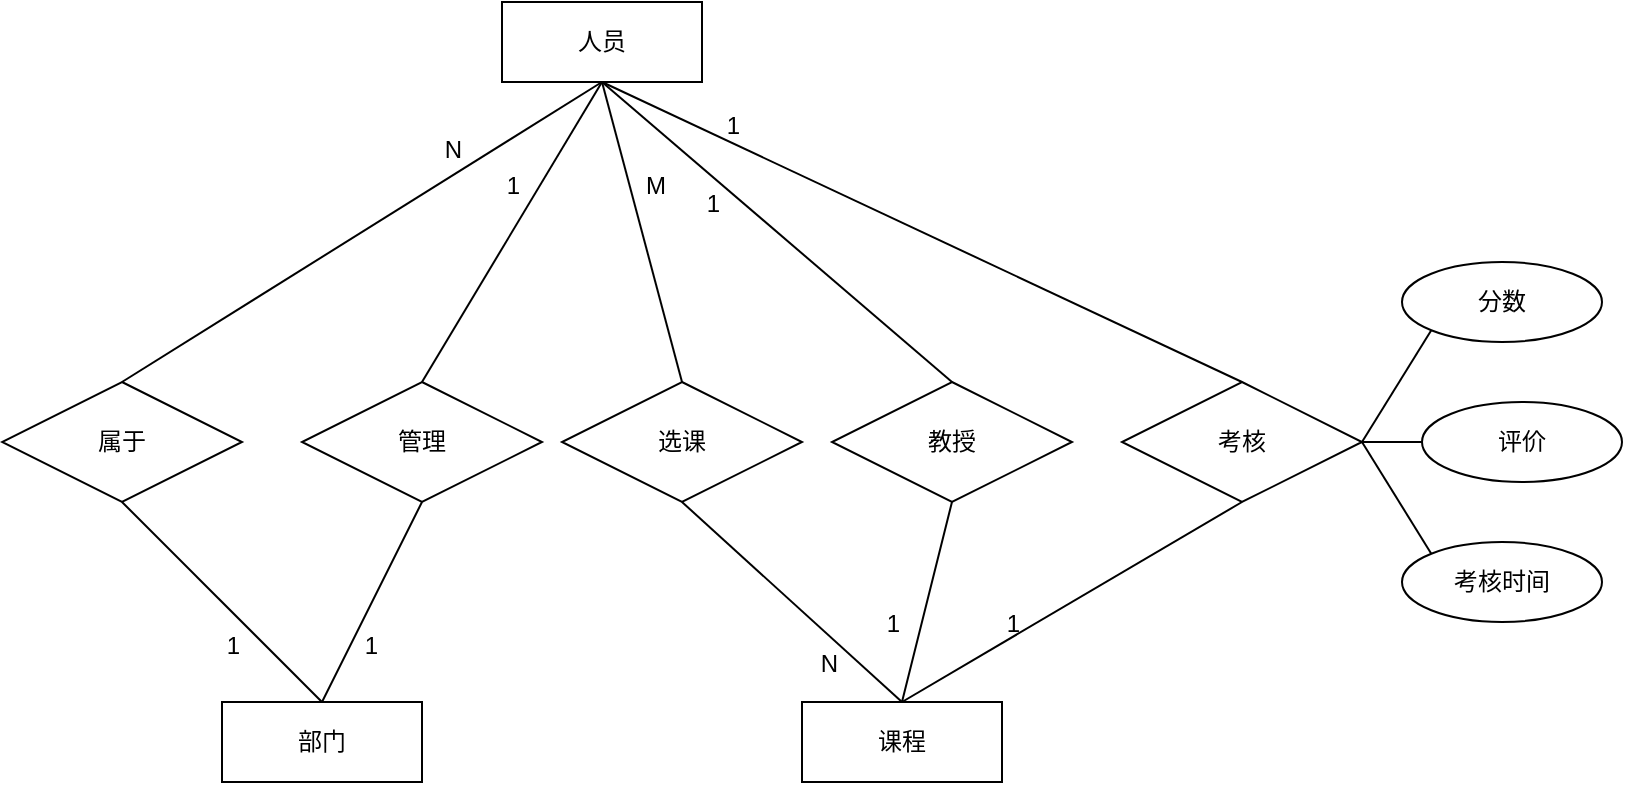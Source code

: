 <mxfile version="24.5.4" type="device">
  <diagram id="R2lEEEUBdFMjLlhIrx00" name="Page-1">
    <mxGraphModel dx="1011" dy="523" grid="1" gridSize="10" guides="1" tooltips="1" connect="1" arrows="1" fold="1" page="1" pageScale="1" pageWidth="850" pageHeight="1100" math="0" shadow="0" extFonts="Permanent Marker^https://fonts.googleapis.com/css?family=Permanent+Marker">
      <root>
        <mxCell id="0" />
        <mxCell id="1" parent="0" />
        <mxCell id="h1Pkwlq7bfdFmYL6PhjF-1" value="人员" style="whiteSpace=wrap;html=1;align=center;" vertex="1" parent="1">
          <mxGeometry x="260" y="190" width="100" height="40" as="geometry" />
        </mxCell>
        <mxCell id="h1Pkwlq7bfdFmYL6PhjF-2" value="课程" style="whiteSpace=wrap;html=1;align=center;" vertex="1" parent="1">
          <mxGeometry x="410" y="540" width="100" height="40" as="geometry" />
        </mxCell>
        <mxCell id="h1Pkwlq7bfdFmYL6PhjF-3" value="部门" style="whiteSpace=wrap;html=1;align=center;" vertex="1" parent="1">
          <mxGeometry x="120" y="540" width="100" height="40" as="geometry" />
        </mxCell>
        <mxCell id="h1Pkwlq7bfdFmYL6PhjF-7" value="选课" style="shape=rhombus;perimeter=rhombusPerimeter;whiteSpace=wrap;html=1;align=center;" vertex="1" parent="1">
          <mxGeometry x="290" y="380" width="120" height="60" as="geometry" />
        </mxCell>
        <mxCell id="h1Pkwlq7bfdFmYL6PhjF-22" value="" style="endArrow=none;html=1;rounded=0;entryX=0.5;entryY=0;entryDx=0;entryDy=0;" edge="1" parent="1" target="h1Pkwlq7bfdFmYL6PhjF-7">
          <mxGeometry relative="1" as="geometry">
            <mxPoint x="310" y="230" as="sourcePoint" />
            <mxPoint x="430" y="390" as="targetPoint" />
          </mxGeometry>
        </mxCell>
        <mxCell id="h1Pkwlq7bfdFmYL6PhjF-23" value="M" style="resizable=0;html=1;whiteSpace=wrap;align=left;verticalAlign=bottom;" connectable="0" vertex="1" parent="h1Pkwlq7bfdFmYL6PhjF-22">
          <mxGeometry x="-1" relative="1" as="geometry">
            <mxPoint x="20" y="60" as="offset" />
          </mxGeometry>
        </mxCell>
        <mxCell id="h1Pkwlq7bfdFmYL6PhjF-25" value="" style="endArrow=none;html=1;rounded=0;exitX=0.5;exitY=1;exitDx=0;exitDy=0;entryX=0.5;entryY=0;entryDx=0;entryDy=0;" edge="1" parent="1" source="h1Pkwlq7bfdFmYL6PhjF-7" target="h1Pkwlq7bfdFmYL6PhjF-2">
          <mxGeometry relative="1" as="geometry">
            <mxPoint x="270" y="390" as="sourcePoint" />
            <mxPoint x="390" y="390" as="targetPoint" />
          </mxGeometry>
        </mxCell>
        <mxCell id="h1Pkwlq7bfdFmYL6PhjF-26" value="" style="resizable=0;html=1;whiteSpace=wrap;align=left;verticalAlign=bottom;" connectable="0" vertex="1" parent="h1Pkwlq7bfdFmYL6PhjF-25">
          <mxGeometry x="-1" relative="1" as="geometry" />
        </mxCell>
        <mxCell id="h1Pkwlq7bfdFmYL6PhjF-27" value="N" style="resizable=0;html=1;whiteSpace=wrap;align=right;verticalAlign=bottom;" connectable="0" vertex="1" parent="h1Pkwlq7bfdFmYL6PhjF-25">
          <mxGeometry x="1" relative="1" as="geometry">
            <mxPoint x="-30" y="-10" as="offset" />
          </mxGeometry>
        </mxCell>
        <mxCell id="h1Pkwlq7bfdFmYL6PhjF-28" value="管理" style="shape=rhombus;perimeter=rhombusPerimeter;whiteSpace=wrap;html=1;align=center;" vertex="1" parent="1">
          <mxGeometry x="160" y="380" width="120" height="60" as="geometry" />
        </mxCell>
        <mxCell id="h1Pkwlq7bfdFmYL6PhjF-29" value="属于" style="shape=rhombus;perimeter=rhombusPerimeter;whiteSpace=wrap;html=1;align=center;" vertex="1" parent="1">
          <mxGeometry x="10" y="380" width="120" height="60" as="geometry" />
        </mxCell>
        <mxCell id="h1Pkwlq7bfdFmYL6PhjF-30" value="" style="endArrow=none;html=1;rounded=0;exitX=0.5;exitY=1;exitDx=0;exitDy=0;entryX=0.5;entryY=0;entryDx=0;entryDy=0;" edge="1" parent="1" source="h1Pkwlq7bfdFmYL6PhjF-28" target="h1Pkwlq7bfdFmYL6PhjF-3">
          <mxGeometry relative="1" as="geometry">
            <mxPoint x="220" y="450" as="sourcePoint" />
            <mxPoint x="380" y="450" as="targetPoint" />
          </mxGeometry>
        </mxCell>
        <mxCell id="h1Pkwlq7bfdFmYL6PhjF-31" value="1" style="resizable=0;html=1;whiteSpace=wrap;align=right;verticalAlign=bottom;" connectable="0" vertex="1" parent="h1Pkwlq7bfdFmYL6PhjF-30">
          <mxGeometry x="1" relative="1" as="geometry">
            <mxPoint x="30" y="-20" as="offset" />
          </mxGeometry>
        </mxCell>
        <mxCell id="h1Pkwlq7bfdFmYL6PhjF-33" value="" style="endArrow=none;html=1;rounded=0;exitX=0.5;exitY=0;exitDx=0;exitDy=0;entryX=0.5;entryY=1;entryDx=0;entryDy=0;" edge="1" parent="1" source="h1Pkwlq7bfdFmYL6PhjF-28" target="h1Pkwlq7bfdFmYL6PhjF-1">
          <mxGeometry relative="1" as="geometry">
            <mxPoint x="270" y="390" as="sourcePoint" />
            <mxPoint x="430" y="390" as="targetPoint" />
          </mxGeometry>
        </mxCell>
        <mxCell id="h1Pkwlq7bfdFmYL6PhjF-34" value="1" style="resizable=0;html=1;whiteSpace=wrap;align=right;verticalAlign=bottom;" connectable="0" vertex="1" parent="h1Pkwlq7bfdFmYL6PhjF-33">
          <mxGeometry x="1" relative="1" as="geometry">
            <mxPoint x="60" y="70" as="offset" />
          </mxGeometry>
        </mxCell>
        <mxCell id="h1Pkwlq7bfdFmYL6PhjF-35" value="" style="endArrow=none;html=1;rounded=0;exitX=0.5;exitY=1;exitDx=0;exitDy=0;" edge="1" parent="1" source="h1Pkwlq7bfdFmYL6PhjF-29">
          <mxGeometry relative="1" as="geometry">
            <mxPoint x="140" y="490" as="sourcePoint" />
            <mxPoint x="170" y="540" as="targetPoint" />
          </mxGeometry>
        </mxCell>
        <mxCell id="h1Pkwlq7bfdFmYL6PhjF-36" value="1" style="resizable=0;html=1;whiteSpace=wrap;align=right;verticalAlign=bottom;" connectable="0" vertex="1" parent="h1Pkwlq7bfdFmYL6PhjF-35">
          <mxGeometry x="1" relative="1" as="geometry">
            <mxPoint x="-40" y="-20" as="offset" />
          </mxGeometry>
        </mxCell>
        <mxCell id="h1Pkwlq7bfdFmYL6PhjF-37" value="" style="endArrow=none;html=1;rounded=0;entryX=0.5;entryY=0;entryDx=0;entryDy=0;exitX=0.5;exitY=1;exitDx=0;exitDy=0;" edge="1" parent="1" source="h1Pkwlq7bfdFmYL6PhjF-1" target="h1Pkwlq7bfdFmYL6PhjF-29">
          <mxGeometry relative="1" as="geometry">
            <mxPoint x="170" y="270" as="sourcePoint" />
            <mxPoint x="300" y="340" as="targetPoint" />
          </mxGeometry>
        </mxCell>
        <mxCell id="h1Pkwlq7bfdFmYL6PhjF-38" value="N" style="resizable=0;html=1;whiteSpace=wrap;align=right;verticalAlign=bottom;" connectable="0" vertex="1" parent="h1Pkwlq7bfdFmYL6PhjF-37">
          <mxGeometry x="1" relative="1" as="geometry">
            <mxPoint x="171" y="-107" as="offset" />
          </mxGeometry>
        </mxCell>
        <mxCell id="h1Pkwlq7bfdFmYL6PhjF-39" value="教授" style="shape=rhombus;perimeter=rhombusPerimeter;whiteSpace=wrap;html=1;align=center;" vertex="1" parent="1">
          <mxGeometry x="425" y="380" width="120" height="60" as="geometry" />
        </mxCell>
        <mxCell id="h1Pkwlq7bfdFmYL6PhjF-40" value="" style="endArrow=none;html=1;rounded=0;entryX=0.5;entryY=0;entryDx=0;entryDy=0;exitX=0.5;exitY=1;exitDx=0;exitDy=0;" edge="1" parent="1" source="h1Pkwlq7bfdFmYL6PhjF-1" target="h1Pkwlq7bfdFmYL6PhjF-39">
          <mxGeometry relative="1" as="geometry">
            <mxPoint x="220" y="250" as="sourcePoint" />
            <mxPoint x="410" y="410" as="targetPoint" />
          </mxGeometry>
        </mxCell>
        <mxCell id="h1Pkwlq7bfdFmYL6PhjF-41" value="1" style="resizable=0;html=1;whiteSpace=wrap;align=right;verticalAlign=bottom;" connectable="0" vertex="1" parent="h1Pkwlq7bfdFmYL6PhjF-40">
          <mxGeometry x="1" relative="1" as="geometry">
            <mxPoint x="-215" y="-90" as="offset" />
          </mxGeometry>
        </mxCell>
        <mxCell id="h1Pkwlq7bfdFmYL6PhjF-42" value="" style="endArrow=none;html=1;rounded=0;exitX=0.5;exitY=1;exitDx=0;exitDy=0;entryX=0.5;entryY=0;entryDx=0;entryDy=0;" edge="1" parent="1" source="h1Pkwlq7bfdFmYL6PhjF-39" target="h1Pkwlq7bfdFmYL6PhjF-2">
          <mxGeometry relative="1" as="geometry">
            <mxPoint x="250" y="410" as="sourcePoint" />
            <mxPoint x="440" y="540" as="targetPoint" />
          </mxGeometry>
        </mxCell>
        <mxCell id="h1Pkwlq7bfdFmYL6PhjF-43" value="1" style="resizable=0;html=1;whiteSpace=wrap;align=right;verticalAlign=bottom;" connectable="0" vertex="1" parent="h1Pkwlq7bfdFmYL6PhjF-42">
          <mxGeometry x="1" relative="1" as="geometry">
            <mxPoint y="-30" as="offset" />
          </mxGeometry>
        </mxCell>
        <mxCell id="h1Pkwlq7bfdFmYL6PhjF-44" value="考核" style="shape=rhombus;perimeter=rhombusPerimeter;whiteSpace=wrap;html=1;align=center;" vertex="1" parent="1">
          <mxGeometry x="570" y="380" width="120" height="60" as="geometry" />
        </mxCell>
        <mxCell id="h1Pkwlq7bfdFmYL6PhjF-45" value="" style="endArrow=none;html=1;rounded=0;entryX=0.5;entryY=0;entryDx=0;entryDy=0;" edge="1" parent="1" target="h1Pkwlq7bfdFmYL6PhjF-44">
          <mxGeometry relative="1" as="geometry">
            <mxPoint x="310" y="230" as="sourcePoint" />
            <mxPoint x="480" y="390" as="targetPoint" />
          </mxGeometry>
        </mxCell>
        <mxCell id="h1Pkwlq7bfdFmYL6PhjF-46" value="1" style="resizable=0;html=1;whiteSpace=wrap;align=right;verticalAlign=bottom;" connectable="0" vertex="1" parent="h1Pkwlq7bfdFmYL6PhjF-45">
          <mxGeometry x="1" relative="1" as="geometry">
            <mxPoint x="-250" y="-120" as="offset" />
          </mxGeometry>
        </mxCell>
        <mxCell id="h1Pkwlq7bfdFmYL6PhjF-48" value="" style="endArrow=none;html=1;rounded=0;exitX=0.5;exitY=1;exitDx=0;exitDy=0;entryX=0.5;entryY=0;entryDx=0;entryDy=0;" edge="1" parent="1" source="h1Pkwlq7bfdFmYL6PhjF-44" target="h1Pkwlq7bfdFmYL6PhjF-2">
          <mxGeometry relative="1" as="geometry">
            <mxPoint x="320" y="390" as="sourcePoint" />
            <mxPoint x="480" y="390" as="targetPoint" />
          </mxGeometry>
        </mxCell>
        <mxCell id="h1Pkwlq7bfdFmYL6PhjF-49" value="1" style="resizable=0;html=1;whiteSpace=wrap;align=right;verticalAlign=bottom;" connectable="0" vertex="1" parent="h1Pkwlq7bfdFmYL6PhjF-48">
          <mxGeometry x="1" relative="1" as="geometry">
            <mxPoint x="60" y="-30" as="offset" />
          </mxGeometry>
        </mxCell>
        <mxCell id="h1Pkwlq7bfdFmYL6PhjF-50" value="分数" style="ellipse;whiteSpace=wrap;html=1;align=center;" vertex="1" parent="1">
          <mxGeometry x="710" y="320" width="100" height="40" as="geometry" />
        </mxCell>
        <mxCell id="h1Pkwlq7bfdFmYL6PhjF-51" value="评价" style="ellipse;whiteSpace=wrap;html=1;align=center;" vertex="1" parent="1">
          <mxGeometry x="720" y="390" width="100" height="40" as="geometry" />
        </mxCell>
        <mxCell id="h1Pkwlq7bfdFmYL6PhjF-53" style="edgeStyle=none;rounded=0;orthogonalLoop=1;jettySize=auto;html=1;exitX=0.5;exitY=1;exitDx=0;exitDy=0;" edge="1" parent="1" source="h1Pkwlq7bfdFmYL6PhjF-52">
          <mxGeometry relative="1" as="geometry">
            <mxPoint x="760" y="500" as="targetPoint" />
          </mxGeometry>
        </mxCell>
        <mxCell id="h1Pkwlq7bfdFmYL6PhjF-52" value="考核时间" style="ellipse;whiteSpace=wrap;html=1;align=center;" vertex="1" parent="1">
          <mxGeometry x="710" y="460" width="100" height="40" as="geometry" />
        </mxCell>
        <mxCell id="h1Pkwlq7bfdFmYL6PhjF-54" value="" style="endArrow=none;html=1;rounded=0;exitX=0;exitY=1;exitDx=0;exitDy=0;entryX=1;entryY=0.5;entryDx=0;entryDy=0;" edge="1" parent="1" source="h1Pkwlq7bfdFmYL6PhjF-50" target="h1Pkwlq7bfdFmYL6PhjF-44">
          <mxGeometry relative="1" as="geometry">
            <mxPoint x="350" y="450" as="sourcePoint" />
            <mxPoint x="510" y="450" as="targetPoint" />
          </mxGeometry>
        </mxCell>
        <mxCell id="h1Pkwlq7bfdFmYL6PhjF-55" value="" style="endArrow=none;html=1;rounded=0;entryX=0;entryY=0.5;entryDx=0;entryDy=0;exitX=1;exitY=0.5;exitDx=0;exitDy=0;" edge="1" parent="1" source="h1Pkwlq7bfdFmYL6PhjF-44" target="h1Pkwlq7bfdFmYL6PhjF-51">
          <mxGeometry relative="1" as="geometry">
            <mxPoint x="350" y="450" as="sourcePoint" />
            <mxPoint x="510" y="450" as="targetPoint" />
          </mxGeometry>
        </mxCell>
        <mxCell id="h1Pkwlq7bfdFmYL6PhjF-56" value="" style="endArrow=none;html=1;rounded=0;exitX=1;exitY=0.5;exitDx=0;exitDy=0;entryX=0;entryY=0;entryDx=0;entryDy=0;" edge="1" parent="1" source="h1Pkwlq7bfdFmYL6PhjF-44" target="h1Pkwlq7bfdFmYL6PhjF-52">
          <mxGeometry relative="1" as="geometry">
            <mxPoint x="350" y="450" as="sourcePoint" />
            <mxPoint x="510" y="450" as="targetPoint" />
          </mxGeometry>
        </mxCell>
      </root>
    </mxGraphModel>
  </diagram>
</mxfile>
